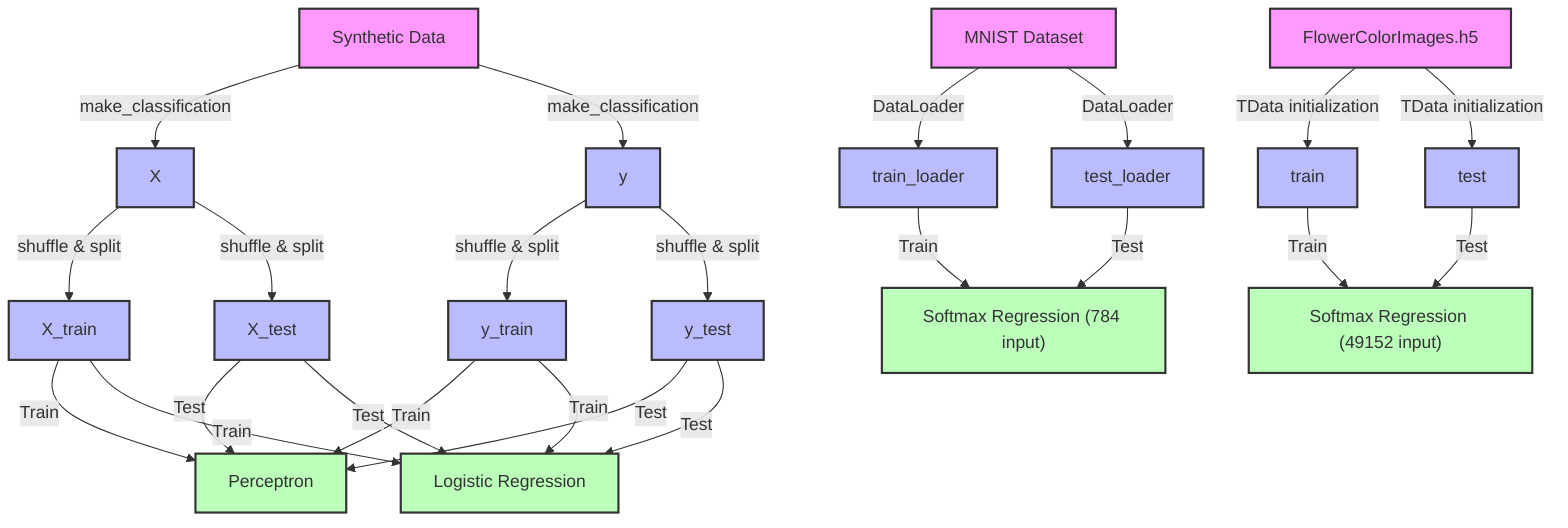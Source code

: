 flowchart TD
    %% Data Sources
    A1["FlowerColorImages.h5"]:::source
    A2["Synthetic Data"]:::source
    A3["MNIST Dataset"]:::source

    %% Data Variables
    B1["X"]:::variable
    B2["y"]:::variable
    B3["X_train"]:::variable
    B4["X_test"]:::variable
    B5["y_train"]:::variable
    B6["y_test"]:::variable
    B7["train_loader"]:::variable
    B8["test_loader"]:::variable
    B9["train"]:::variable
    B10["test"]:::variable

    %% Data Transformation & Flow
    A2 -->|make_classification| B1
    A2 -->|make_classification| B2
    B1 -->|shuffle & split| B3
    B1 -->|shuffle & split| B4
    B2 -->|shuffle & split| B5
    B2 -->|shuffle & split| B6
    A3 -->|DataLoader| B7
    A3 -->|DataLoader| B8
    A1 -->|TData initialization| B9
    A1 -->|TData initialization| B10

    %% Models
    C1["Perceptron"]:::model
    C2["Logistic Regression"]:::model
    C3["Softmax Regression (784 input)"]:::model
    C4["Softmax Regression (49152 input)"]:::model

    %% Model Training & Usage
    B3 -->|Train| C1
    B5 -->|Train| C1
    B4 -->|Test| C1
    B6 -->|Test| C1

    B3 -->|Train| C2
    B5 -->|Train| C2
    B4 -->|Test| C2
    B6 -->|Test| C2

    B7 -->|Train| C3
    B8 -->|Test| C3

    B9 -->|Train| C4
    B10 -->|Test| C4

    classDef source fill:#f9f,stroke:#333,stroke-width:2px;
    classDef variable fill:#bbf,stroke:#333,stroke-width:2px;
    classDef model fill:#bfb,stroke:#333,stroke-width:2px;